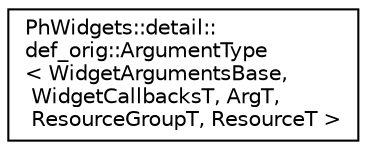 digraph "Graphical Class Hierarchy"
{
  edge [fontname="Helvetica",fontsize="10",labelfontname="Helvetica",labelfontsize="10"];
  node [fontname="Helvetica",fontsize="10",shape=record];
  rankdir="LR";
  Node0 [label="PhWidgets::detail::\ldef_orig::ArgumentType\l\< WidgetArgumentsBase,\l WidgetCallbacksT, ArgT,\l ResourceGroupT, ResourceT \>",height=0.2,width=0.4,color="black", fillcolor="white", style="filled",URL="$struct_ph_widgets_1_1detail_1_1def__orig_1_1_argument_type_3_01_widget_arguments_base_00_01_widg40cb6ccdccec5f64d7436e231476e97f.html"];
}
